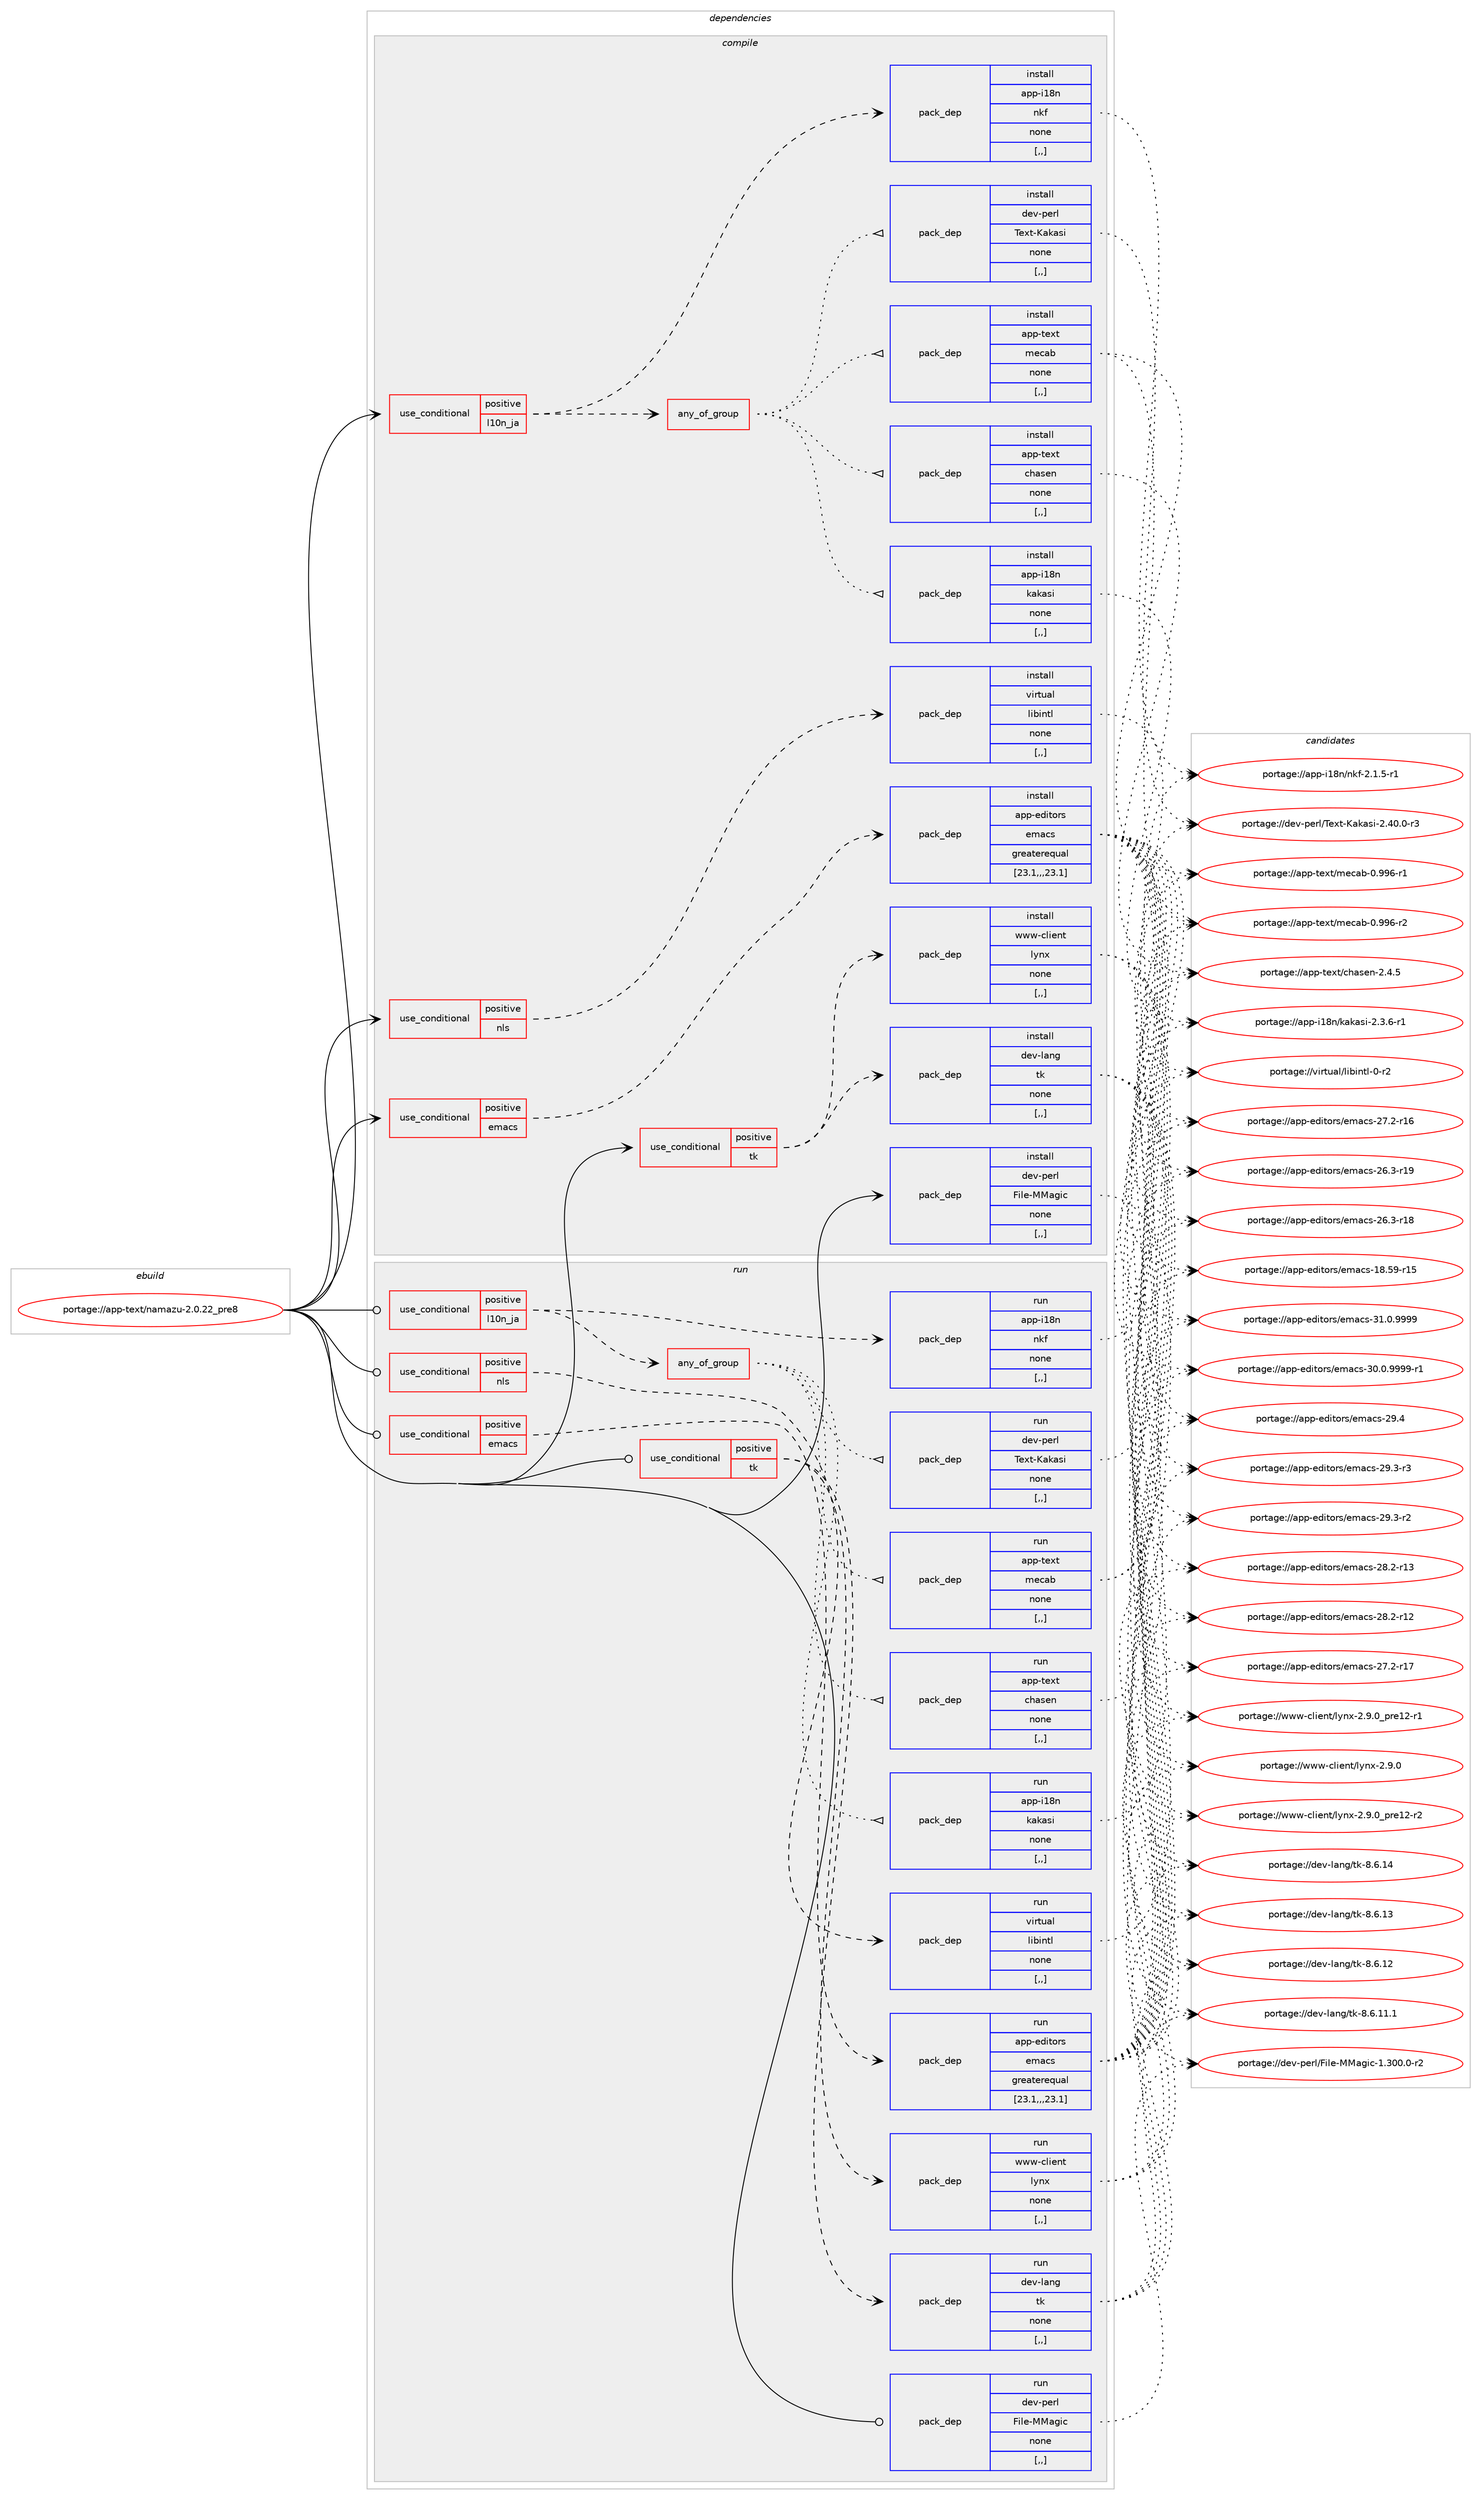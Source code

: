 digraph prolog {

# *************
# Graph options
# *************

newrank=true;
concentrate=true;
compound=true;
graph [rankdir=LR,fontname=Helvetica,fontsize=10,ranksep=1.5];#, ranksep=2.5, nodesep=0.2];
edge  [arrowhead=vee];
node  [fontname=Helvetica,fontsize=10];

# **********
# The ebuild
# **********

subgraph cluster_leftcol {
color=gray;
label=<<i>ebuild</i>>;
id [label="portage://app-text/namazu-2.0.22_pre8", color=red, width=4, href="../app-text/namazu-2.0.22_pre8.svg"];
}

# ****************
# The dependencies
# ****************

subgraph cluster_midcol {
color=gray;
label=<<i>dependencies</i>>;
subgraph cluster_compile {
fillcolor="#eeeeee";
style=filled;
label=<<i>compile</i>>;
subgraph cond15474 {
dependency57587 [label=<<TABLE BORDER="0" CELLBORDER="1" CELLSPACING="0" CELLPADDING="4"><TR><TD ROWSPAN="3" CELLPADDING="10">use_conditional</TD></TR><TR><TD>positive</TD></TR><TR><TD>emacs</TD></TR></TABLE>>, shape=none, color=red];
subgraph pack41606 {
dependency57588 [label=<<TABLE BORDER="0" CELLBORDER="1" CELLSPACING="0" CELLPADDING="4" WIDTH="220"><TR><TD ROWSPAN="6" CELLPADDING="30">pack_dep</TD></TR><TR><TD WIDTH="110">install</TD></TR><TR><TD>app-editors</TD></TR><TR><TD>emacs</TD></TR><TR><TD>greaterequal</TD></TR><TR><TD>[23.1,,,23.1]</TD></TR></TABLE>>, shape=none, color=blue];
}
dependency57587:e -> dependency57588:w [weight=20,style="dashed",arrowhead="vee"];
}
id:e -> dependency57587:w [weight=20,style="solid",arrowhead="vee"];
subgraph cond15475 {
dependency57589 [label=<<TABLE BORDER="0" CELLBORDER="1" CELLSPACING="0" CELLPADDING="4"><TR><TD ROWSPAN="3" CELLPADDING="10">use_conditional</TD></TR><TR><TD>positive</TD></TR><TR><TD>l10n_ja</TD></TR></TABLE>>, shape=none, color=red];
subgraph pack41607 {
dependency57590 [label=<<TABLE BORDER="0" CELLBORDER="1" CELLSPACING="0" CELLPADDING="4" WIDTH="220"><TR><TD ROWSPAN="6" CELLPADDING="30">pack_dep</TD></TR><TR><TD WIDTH="110">install</TD></TR><TR><TD>app-i18n</TD></TR><TR><TD>nkf</TD></TR><TR><TD>none</TD></TR><TR><TD>[,,]</TD></TR></TABLE>>, shape=none, color=blue];
}
dependency57589:e -> dependency57590:w [weight=20,style="dashed",arrowhead="vee"];
subgraph any446 {
dependency57591 [label=<<TABLE BORDER="0" CELLBORDER="1" CELLSPACING="0" CELLPADDING="4"><TR><TD CELLPADDING="10">any_of_group</TD></TR></TABLE>>, shape=none, color=red];subgraph pack41608 {
dependency57592 [label=<<TABLE BORDER="0" CELLBORDER="1" CELLSPACING="0" CELLPADDING="4" WIDTH="220"><TR><TD ROWSPAN="6" CELLPADDING="30">pack_dep</TD></TR><TR><TD WIDTH="110">install</TD></TR><TR><TD>dev-perl</TD></TR><TR><TD>Text-Kakasi</TD></TR><TR><TD>none</TD></TR><TR><TD>[,,]</TD></TR></TABLE>>, shape=none, color=blue];
}
dependency57591:e -> dependency57592:w [weight=20,style="dotted",arrowhead="oinv"];
subgraph pack41609 {
dependency57593 [label=<<TABLE BORDER="0" CELLBORDER="1" CELLSPACING="0" CELLPADDING="4" WIDTH="220"><TR><TD ROWSPAN="6" CELLPADDING="30">pack_dep</TD></TR><TR><TD WIDTH="110">install</TD></TR><TR><TD>app-i18n</TD></TR><TR><TD>kakasi</TD></TR><TR><TD>none</TD></TR><TR><TD>[,,]</TD></TR></TABLE>>, shape=none, color=blue];
}
dependency57591:e -> dependency57593:w [weight=20,style="dotted",arrowhead="oinv"];
subgraph pack41610 {
dependency57594 [label=<<TABLE BORDER="0" CELLBORDER="1" CELLSPACING="0" CELLPADDING="4" WIDTH="220"><TR><TD ROWSPAN="6" CELLPADDING="30">pack_dep</TD></TR><TR><TD WIDTH="110">install</TD></TR><TR><TD>app-text</TD></TR><TR><TD>chasen</TD></TR><TR><TD>none</TD></TR><TR><TD>[,,]</TD></TR></TABLE>>, shape=none, color=blue];
}
dependency57591:e -> dependency57594:w [weight=20,style="dotted",arrowhead="oinv"];
subgraph pack41611 {
dependency57595 [label=<<TABLE BORDER="0" CELLBORDER="1" CELLSPACING="0" CELLPADDING="4" WIDTH="220"><TR><TD ROWSPAN="6" CELLPADDING="30">pack_dep</TD></TR><TR><TD WIDTH="110">install</TD></TR><TR><TD>app-text</TD></TR><TR><TD>mecab</TD></TR><TR><TD>none</TD></TR><TR><TD>[,,]</TD></TR></TABLE>>, shape=none, color=blue];
}
dependency57591:e -> dependency57595:w [weight=20,style="dotted",arrowhead="oinv"];
}
dependency57589:e -> dependency57591:w [weight=20,style="dashed",arrowhead="vee"];
}
id:e -> dependency57589:w [weight=20,style="solid",arrowhead="vee"];
subgraph cond15476 {
dependency57596 [label=<<TABLE BORDER="0" CELLBORDER="1" CELLSPACING="0" CELLPADDING="4"><TR><TD ROWSPAN="3" CELLPADDING="10">use_conditional</TD></TR><TR><TD>positive</TD></TR><TR><TD>nls</TD></TR></TABLE>>, shape=none, color=red];
subgraph pack41612 {
dependency57597 [label=<<TABLE BORDER="0" CELLBORDER="1" CELLSPACING="0" CELLPADDING="4" WIDTH="220"><TR><TD ROWSPAN="6" CELLPADDING="30">pack_dep</TD></TR><TR><TD WIDTH="110">install</TD></TR><TR><TD>virtual</TD></TR><TR><TD>libintl</TD></TR><TR><TD>none</TD></TR><TR><TD>[,,]</TD></TR></TABLE>>, shape=none, color=blue];
}
dependency57596:e -> dependency57597:w [weight=20,style="dashed",arrowhead="vee"];
}
id:e -> dependency57596:w [weight=20,style="solid",arrowhead="vee"];
subgraph cond15477 {
dependency57598 [label=<<TABLE BORDER="0" CELLBORDER="1" CELLSPACING="0" CELLPADDING="4"><TR><TD ROWSPAN="3" CELLPADDING="10">use_conditional</TD></TR><TR><TD>positive</TD></TR><TR><TD>tk</TD></TR></TABLE>>, shape=none, color=red];
subgraph pack41613 {
dependency57599 [label=<<TABLE BORDER="0" CELLBORDER="1" CELLSPACING="0" CELLPADDING="4" WIDTH="220"><TR><TD ROWSPAN="6" CELLPADDING="30">pack_dep</TD></TR><TR><TD WIDTH="110">install</TD></TR><TR><TD>dev-lang</TD></TR><TR><TD>tk</TD></TR><TR><TD>none</TD></TR><TR><TD>[,,]</TD></TR></TABLE>>, shape=none, color=blue];
}
dependency57598:e -> dependency57599:w [weight=20,style="dashed",arrowhead="vee"];
subgraph pack41614 {
dependency57600 [label=<<TABLE BORDER="0" CELLBORDER="1" CELLSPACING="0" CELLPADDING="4" WIDTH="220"><TR><TD ROWSPAN="6" CELLPADDING="30">pack_dep</TD></TR><TR><TD WIDTH="110">install</TD></TR><TR><TD>www-client</TD></TR><TR><TD>lynx</TD></TR><TR><TD>none</TD></TR><TR><TD>[,,]</TD></TR></TABLE>>, shape=none, color=blue];
}
dependency57598:e -> dependency57600:w [weight=20,style="dashed",arrowhead="vee"];
}
id:e -> dependency57598:w [weight=20,style="solid",arrowhead="vee"];
subgraph pack41615 {
dependency57601 [label=<<TABLE BORDER="0" CELLBORDER="1" CELLSPACING="0" CELLPADDING="4" WIDTH="220"><TR><TD ROWSPAN="6" CELLPADDING="30">pack_dep</TD></TR><TR><TD WIDTH="110">install</TD></TR><TR><TD>dev-perl</TD></TR><TR><TD>File-MMagic</TD></TR><TR><TD>none</TD></TR><TR><TD>[,,]</TD></TR></TABLE>>, shape=none, color=blue];
}
id:e -> dependency57601:w [weight=20,style="solid",arrowhead="vee"];
}
subgraph cluster_compileandrun {
fillcolor="#eeeeee";
style=filled;
label=<<i>compile and run</i>>;
}
subgraph cluster_run {
fillcolor="#eeeeee";
style=filled;
label=<<i>run</i>>;
subgraph cond15478 {
dependency57602 [label=<<TABLE BORDER="0" CELLBORDER="1" CELLSPACING="0" CELLPADDING="4"><TR><TD ROWSPAN="3" CELLPADDING="10">use_conditional</TD></TR><TR><TD>positive</TD></TR><TR><TD>emacs</TD></TR></TABLE>>, shape=none, color=red];
subgraph pack41616 {
dependency57603 [label=<<TABLE BORDER="0" CELLBORDER="1" CELLSPACING="0" CELLPADDING="4" WIDTH="220"><TR><TD ROWSPAN="6" CELLPADDING="30">pack_dep</TD></TR><TR><TD WIDTH="110">run</TD></TR><TR><TD>app-editors</TD></TR><TR><TD>emacs</TD></TR><TR><TD>greaterequal</TD></TR><TR><TD>[23.1,,,23.1]</TD></TR></TABLE>>, shape=none, color=blue];
}
dependency57602:e -> dependency57603:w [weight=20,style="dashed",arrowhead="vee"];
}
id:e -> dependency57602:w [weight=20,style="solid",arrowhead="odot"];
subgraph cond15479 {
dependency57604 [label=<<TABLE BORDER="0" CELLBORDER="1" CELLSPACING="0" CELLPADDING="4"><TR><TD ROWSPAN="3" CELLPADDING="10">use_conditional</TD></TR><TR><TD>positive</TD></TR><TR><TD>l10n_ja</TD></TR></TABLE>>, shape=none, color=red];
subgraph pack41617 {
dependency57605 [label=<<TABLE BORDER="0" CELLBORDER="1" CELLSPACING="0" CELLPADDING="4" WIDTH="220"><TR><TD ROWSPAN="6" CELLPADDING="30">pack_dep</TD></TR><TR><TD WIDTH="110">run</TD></TR><TR><TD>app-i18n</TD></TR><TR><TD>nkf</TD></TR><TR><TD>none</TD></TR><TR><TD>[,,]</TD></TR></TABLE>>, shape=none, color=blue];
}
dependency57604:e -> dependency57605:w [weight=20,style="dashed",arrowhead="vee"];
subgraph any447 {
dependency57606 [label=<<TABLE BORDER="0" CELLBORDER="1" CELLSPACING="0" CELLPADDING="4"><TR><TD CELLPADDING="10">any_of_group</TD></TR></TABLE>>, shape=none, color=red];subgraph pack41618 {
dependency57607 [label=<<TABLE BORDER="0" CELLBORDER="1" CELLSPACING="0" CELLPADDING="4" WIDTH="220"><TR><TD ROWSPAN="6" CELLPADDING="30">pack_dep</TD></TR><TR><TD WIDTH="110">run</TD></TR><TR><TD>dev-perl</TD></TR><TR><TD>Text-Kakasi</TD></TR><TR><TD>none</TD></TR><TR><TD>[,,]</TD></TR></TABLE>>, shape=none, color=blue];
}
dependency57606:e -> dependency57607:w [weight=20,style="dotted",arrowhead="oinv"];
subgraph pack41619 {
dependency57608 [label=<<TABLE BORDER="0" CELLBORDER="1" CELLSPACING="0" CELLPADDING="4" WIDTH="220"><TR><TD ROWSPAN="6" CELLPADDING="30">pack_dep</TD></TR><TR><TD WIDTH="110">run</TD></TR><TR><TD>app-i18n</TD></TR><TR><TD>kakasi</TD></TR><TR><TD>none</TD></TR><TR><TD>[,,]</TD></TR></TABLE>>, shape=none, color=blue];
}
dependency57606:e -> dependency57608:w [weight=20,style="dotted",arrowhead="oinv"];
subgraph pack41620 {
dependency57609 [label=<<TABLE BORDER="0" CELLBORDER="1" CELLSPACING="0" CELLPADDING="4" WIDTH="220"><TR><TD ROWSPAN="6" CELLPADDING="30">pack_dep</TD></TR><TR><TD WIDTH="110">run</TD></TR><TR><TD>app-text</TD></TR><TR><TD>chasen</TD></TR><TR><TD>none</TD></TR><TR><TD>[,,]</TD></TR></TABLE>>, shape=none, color=blue];
}
dependency57606:e -> dependency57609:w [weight=20,style="dotted",arrowhead="oinv"];
subgraph pack41621 {
dependency57610 [label=<<TABLE BORDER="0" CELLBORDER="1" CELLSPACING="0" CELLPADDING="4" WIDTH="220"><TR><TD ROWSPAN="6" CELLPADDING="30">pack_dep</TD></TR><TR><TD WIDTH="110">run</TD></TR><TR><TD>app-text</TD></TR><TR><TD>mecab</TD></TR><TR><TD>none</TD></TR><TR><TD>[,,]</TD></TR></TABLE>>, shape=none, color=blue];
}
dependency57606:e -> dependency57610:w [weight=20,style="dotted",arrowhead="oinv"];
}
dependency57604:e -> dependency57606:w [weight=20,style="dashed",arrowhead="vee"];
}
id:e -> dependency57604:w [weight=20,style="solid",arrowhead="odot"];
subgraph cond15480 {
dependency57611 [label=<<TABLE BORDER="0" CELLBORDER="1" CELLSPACING="0" CELLPADDING="4"><TR><TD ROWSPAN="3" CELLPADDING="10">use_conditional</TD></TR><TR><TD>positive</TD></TR><TR><TD>nls</TD></TR></TABLE>>, shape=none, color=red];
subgraph pack41622 {
dependency57612 [label=<<TABLE BORDER="0" CELLBORDER="1" CELLSPACING="0" CELLPADDING="4" WIDTH="220"><TR><TD ROWSPAN="6" CELLPADDING="30">pack_dep</TD></TR><TR><TD WIDTH="110">run</TD></TR><TR><TD>virtual</TD></TR><TR><TD>libintl</TD></TR><TR><TD>none</TD></TR><TR><TD>[,,]</TD></TR></TABLE>>, shape=none, color=blue];
}
dependency57611:e -> dependency57612:w [weight=20,style="dashed",arrowhead="vee"];
}
id:e -> dependency57611:w [weight=20,style="solid",arrowhead="odot"];
subgraph cond15481 {
dependency57613 [label=<<TABLE BORDER="0" CELLBORDER="1" CELLSPACING="0" CELLPADDING="4"><TR><TD ROWSPAN="3" CELLPADDING="10">use_conditional</TD></TR><TR><TD>positive</TD></TR><TR><TD>tk</TD></TR></TABLE>>, shape=none, color=red];
subgraph pack41623 {
dependency57614 [label=<<TABLE BORDER="0" CELLBORDER="1" CELLSPACING="0" CELLPADDING="4" WIDTH="220"><TR><TD ROWSPAN="6" CELLPADDING="30">pack_dep</TD></TR><TR><TD WIDTH="110">run</TD></TR><TR><TD>dev-lang</TD></TR><TR><TD>tk</TD></TR><TR><TD>none</TD></TR><TR><TD>[,,]</TD></TR></TABLE>>, shape=none, color=blue];
}
dependency57613:e -> dependency57614:w [weight=20,style="dashed",arrowhead="vee"];
subgraph pack41624 {
dependency57615 [label=<<TABLE BORDER="0" CELLBORDER="1" CELLSPACING="0" CELLPADDING="4" WIDTH="220"><TR><TD ROWSPAN="6" CELLPADDING="30">pack_dep</TD></TR><TR><TD WIDTH="110">run</TD></TR><TR><TD>www-client</TD></TR><TR><TD>lynx</TD></TR><TR><TD>none</TD></TR><TR><TD>[,,]</TD></TR></TABLE>>, shape=none, color=blue];
}
dependency57613:e -> dependency57615:w [weight=20,style="dashed",arrowhead="vee"];
}
id:e -> dependency57613:w [weight=20,style="solid",arrowhead="odot"];
subgraph pack41625 {
dependency57616 [label=<<TABLE BORDER="0" CELLBORDER="1" CELLSPACING="0" CELLPADDING="4" WIDTH="220"><TR><TD ROWSPAN="6" CELLPADDING="30">pack_dep</TD></TR><TR><TD WIDTH="110">run</TD></TR><TR><TD>dev-perl</TD></TR><TR><TD>File-MMagic</TD></TR><TR><TD>none</TD></TR><TR><TD>[,,]</TD></TR></TABLE>>, shape=none, color=blue];
}
id:e -> dependency57616:w [weight=20,style="solid",arrowhead="odot"];
}
}

# **************
# The candidates
# **************

subgraph cluster_choices {
rank=same;
color=gray;
label=<<i>candidates</i>>;

subgraph choice41606 {
color=black;
nodesep=1;
choice971121124510110010511611111411547101109979911545514946484657575757 [label="portage://app-editors/emacs-31.0.9999", color=red, width=4,href="../app-editors/emacs-31.0.9999.svg"];
choice9711211245101100105116111114115471011099799115455148464846575757574511449 [label="portage://app-editors/emacs-30.0.9999-r1", color=red, width=4,href="../app-editors/emacs-30.0.9999-r1.svg"];
choice97112112451011001051161111141154710110997991154550574652 [label="portage://app-editors/emacs-29.4", color=red, width=4,href="../app-editors/emacs-29.4.svg"];
choice971121124510110010511611111411547101109979911545505746514511451 [label="portage://app-editors/emacs-29.3-r3", color=red, width=4,href="../app-editors/emacs-29.3-r3.svg"];
choice971121124510110010511611111411547101109979911545505746514511450 [label="portage://app-editors/emacs-29.3-r2", color=red, width=4,href="../app-editors/emacs-29.3-r2.svg"];
choice97112112451011001051161111141154710110997991154550564650451144951 [label="portage://app-editors/emacs-28.2-r13", color=red, width=4,href="../app-editors/emacs-28.2-r13.svg"];
choice97112112451011001051161111141154710110997991154550564650451144950 [label="portage://app-editors/emacs-28.2-r12", color=red, width=4,href="../app-editors/emacs-28.2-r12.svg"];
choice97112112451011001051161111141154710110997991154550554650451144955 [label="portage://app-editors/emacs-27.2-r17", color=red, width=4,href="../app-editors/emacs-27.2-r17.svg"];
choice97112112451011001051161111141154710110997991154550554650451144954 [label="portage://app-editors/emacs-27.2-r16", color=red, width=4,href="../app-editors/emacs-27.2-r16.svg"];
choice97112112451011001051161111141154710110997991154550544651451144957 [label="portage://app-editors/emacs-26.3-r19", color=red, width=4,href="../app-editors/emacs-26.3-r19.svg"];
choice97112112451011001051161111141154710110997991154550544651451144956 [label="portage://app-editors/emacs-26.3-r18", color=red, width=4,href="../app-editors/emacs-26.3-r18.svg"];
choice9711211245101100105116111114115471011099799115454956465357451144953 [label="portage://app-editors/emacs-18.59-r15", color=red, width=4,href="../app-editors/emacs-18.59-r15.svg"];
dependency57588:e -> choice971121124510110010511611111411547101109979911545514946484657575757:w [style=dotted,weight="100"];
dependency57588:e -> choice9711211245101100105116111114115471011099799115455148464846575757574511449:w [style=dotted,weight="100"];
dependency57588:e -> choice97112112451011001051161111141154710110997991154550574652:w [style=dotted,weight="100"];
dependency57588:e -> choice971121124510110010511611111411547101109979911545505746514511451:w [style=dotted,weight="100"];
dependency57588:e -> choice971121124510110010511611111411547101109979911545505746514511450:w [style=dotted,weight="100"];
dependency57588:e -> choice97112112451011001051161111141154710110997991154550564650451144951:w [style=dotted,weight="100"];
dependency57588:e -> choice97112112451011001051161111141154710110997991154550564650451144950:w [style=dotted,weight="100"];
dependency57588:e -> choice97112112451011001051161111141154710110997991154550554650451144955:w [style=dotted,weight="100"];
dependency57588:e -> choice97112112451011001051161111141154710110997991154550554650451144954:w [style=dotted,weight="100"];
dependency57588:e -> choice97112112451011001051161111141154710110997991154550544651451144957:w [style=dotted,weight="100"];
dependency57588:e -> choice97112112451011001051161111141154710110997991154550544651451144956:w [style=dotted,weight="100"];
dependency57588:e -> choice9711211245101100105116111114115471011099799115454956465357451144953:w [style=dotted,weight="100"];
}
subgraph choice41607 {
color=black;
nodesep=1;
choice97112112451054956110471101071024550464946534511449 [label="portage://app-i18n/nkf-2.1.5-r1", color=red, width=4,href="../app-i18n/nkf-2.1.5-r1.svg"];
dependency57590:e -> choice97112112451054956110471101071024550464946534511449:w [style=dotted,weight="100"];
}
subgraph choice41608 {
color=black;
nodesep=1;
choice10010111845112101114108478410112011645759710797115105455046524846484511451 [label="portage://dev-perl/Text-Kakasi-2.40.0-r3", color=red, width=4,href="../dev-perl/Text-Kakasi-2.40.0-r3.svg"];
dependency57592:e -> choice10010111845112101114108478410112011645759710797115105455046524846484511451:w [style=dotted,weight="100"];
}
subgraph choice41609 {
color=black;
nodesep=1;
choice971121124510549561104710797107971151054550465146544511449 [label="portage://app-i18n/kakasi-2.3.6-r1", color=red, width=4,href="../app-i18n/kakasi-2.3.6-r1.svg"];
dependency57593:e -> choice971121124510549561104710797107971151054550465146544511449:w [style=dotted,weight="100"];
}
subgraph choice41610 {
color=black;
nodesep=1;
choice9711211245116101120116479910497115101110455046524653 [label="portage://app-text/chasen-2.4.5", color=red, width=4,href="../app-text/chasen-2.4.5.svg"];
dependency57594:e -> choice9711211245116101120116479910497115101110455046524653:w [style=dotted,weight="100"];
}
subgraph choice41611 {
color=black;
nodesep=1;
choice9711211245116101120116471091019997984548465757544511450 [label="portage://app-text/mecab-0.996-r2", color=red, width=4,href="../app-text/mecab-0.996-r2.svg"];
choice9711211245116101120116471091019997984548465757544511449 [label="portage://app-text/mecab-0.996-r1", color=red, width=4,href="../app-text/mecab-0.996-r1.svg"];
dependency57595:e -> choice9711211245116101120116471091019997984548465757544511450:w [style=dotted,weight="100"];
dependency57595:e -> choice9711211245116101120116471091019997984548465757544511449:w [style=dotted,weight="100"];
}
subgraph choice41612 {
color=black;
nodesep=1;
choice11810511411611797108471081059810511011610845484511450 [label="portage://virtual/libintl-0-r2", color=red, width=4,href="../virtual/libintl-0-r2.svg"];
dependency57597:e -> choice11810511411611797108471081059810511011610845484511450:w [style=dotted,weight="100"];
}
subgraph choice41613 {
color=black;
nodesep=1;
choice10010111845108971101034711610745564654464952 [label="portage://dev-lang/tk-8.6.14", color=red, width=4,href="../dev-lang/tk-8.6.14.svg"];
choice10010111845108971101034711610745564654464951 [label="portage://dev-lang/tk-8.6.13", color=red, width=4,href="../dev-lang/tk-8.6.13.svg"];
choice10010111845108971101034711610745564654464950 [label="portage://dev-lang/tk-8.6.12", color=red, width=4,href="../dev-lang/tk-8.6.12.svg"];
choice100101118451089711010347116107455646544649494649 [label="portage://dev-lang/tk-8.6.11.1", color=red, width=4,href="../dev-lang/tk-8.6.11.1.svg"];
dependency57599:e -> choice10010111845108971101034711610745564654464952:w [style=dotted,weight="100"];
dependency57599:e -> choice10010111845108971101034711610745564654464951:w [style=dotted,weight="100"];
dependency57599:e -> choice10010111845108971101034711610745564654464950:w [style=dotted,weight="100"];
dependency57599:e -> choice100101118451089711010347116107455646544649494649:w [style=dotted,weight="100"];
}
subgraph choice41614 {
color=black;
nodesep=1;
choice1191191194599108105101110116471081211101204550465746489511211410149504511450 [label="portage://www-client/lynx-2.9.0_pre12-r2", color=red, width=4,href="../www-client/lynx-2.9.0_pre12-r2.svg"];
choice1191191194599108105101110116471081211101204550465746489511211410149504511449 [label="portage://www-client/lynx-2.9.0_pre12-r1", color=red, width=4,href="../www-client/lynx-2.9.0_pre12-r1.svg"];
choice119119119459910810510111011647108121110120455046574648 [label="portage://www-client/lynx-2.9.0", color=red, width=4,href="../www-client/lynx-2.9.0.svg"];
dependency57600:e -> choice1191191194599108105101110116471081211101204550465746489511211410149504511450:w [style=dotted,weight="100"];
dependency57600:e -> choice1191191194599108105101110116471081211101204550465746489511211410149504511449:w [style=dotted,weight="100"];
dependency57600:e -> choice119119119459910810510111011647108121110120455046574648:w [style=dotted,weight="100"];
}
subgraph choice41615 {
color=black;
nodesep=1;
choice100101118451121011141084770105108101457777971031059945494651484846484511450 [label="portage://dev-perl/File-MMagic-1.300.0-r2", color=red, width=4,href="../dev-perl/File-MMagic-1.300.0-r2.svg"];
dependency57601:e -> choice100101118451121011141084770105108101457777971031059945494651484846484511450:w [style=dotted,weight="100"];
}
subgraph choice41616 {
color=black;
nodesep=1;
choice971121124510110010511611111411547101109979911545514946484657575757 [label="portage://app-editors/emacs-31.0.9999", color=red, width=4,href="../app-editors/emacs-31.0.9999.svg"];
choice9711211245101100105116111114115471011099799115455148464846575757574511449 [label="portage://app-editors/emacs-30.0.9999-r1", color=red, width=4,href="../app-editors/emacs-30.0.9999-r1.svg"];
choice97112112451011001051161111141154710110997991154550574652 [label="portage://app-editors/emacs-29.4", color=red, width=4,href="../app-editors/emacs-29.4.svg"];
choice971121124510110010511611111411547101109979911545505746514511451 [label="portage://app-editors/emacs-29.3-r3", color=red, width=4,href="../app-editors/emacs-29.3-r3.svg"];
choice971121124510110010511611111411547101109979911545505746514511450 [label="portage://app-editors/emacs-29.3-r2", color=red, width=4,href="../app-editors/emacs-29.3-r2.svg"];
choice97112112451011001051161111141154710110997991154550564650451144951 [label="portage://app-editors/emacs-28.2-r13", color=red, width=4,href="../app-editors/emacs-28.2-r13.svg"];
choice97112112451011001051161111141154710110997991154550564650451144950 [label="portage://app-editors/emacs-28.2-r12", color=red, width=4,href="../app-editors/emacs-28.2-r12.svg"];
choice97112112451011001051161111141154710110997991154550554650451144955 [label="portage://app-editors/emacs-27.2-r17", color=red, width=4,href="../app-editors/emacs-27.2-r17.svg"];
choice97112112451011001051161111141154710110997991154550554650451144954 [label="portage://app-editors/emacs-27.2-r16", color=red, width=4,href="../app-editors/emacs-27.2-r16.svg"];
choice97112112451011001051161111141154710110997991154550544651451144957 [label="portage://app-editors/emacs-26.3-r19", color=red, width=4,href="../app-editors/emacs-26.3-r19.svg"];
choice97112112451011001051161111141154710110997991154550544651451144956 [label="portage://app-editors/emacs-26.3-r18", color=red, width=4,href="../app-editors/emacs-26.3-r18.svg"];
choice9711211245101100105116111114115471011099799115454956465357451144953 [label="portage://app-editors/emacs-18.59-r15", color=red, width=4,href="../app-editors/emacs-18.59-r15.svg"];
dependency57603:e -> choice971121124510110010511611111411547101109979911545514946484657575757:w [style=dotted,weight="100"];
dependency57603:e -> choice9711211245101100105116111114115471011099799115455148464846575757574511449:w [style=dotted,weight="100"];
dependency57603:e -> choice97112112451011001051161111141154710110997991154550574652:w [style=dotted,weight="100"];
dependency57603:e -> choice971121124510110010511611111411547101109979911545505746514511451:w [style=dotted,weight="100"];
dependency57603:e -> choice971121124510110010511611111411547101109979911545505746514511450:w [style=dotted,weight="100"];
dependency57603:e -> choice97112112451011001051161111141154710110997991154550564650451144951:w [style=dotted,weight="100"];
dependency57603:e -> choice97112112451011001051161111141154710110997991154550564650451144950:w [style=dotted,weight="100"];
dependency57603:e -> choice97112112451011001051161111141154710110997991154550554650451144955:w [style=dotted,weight="100"];
dependency57603:e -> choice97112112451011001051161111141154710110997991154550554650451144954:w [style=dotted,weight="100"];
dependency57603:e -> choice97112112451011001051161111141154710110997991154550544651451144957:w [style=dotted,weight="100"];
dependency57603:e -> choice97112112451011001051161111141154710110997991154550544651451144956:w [style=dotted,weight="100"];
dependency57603:e -> choice9711211245101100105116111114115471011099799115454956465357451144953:w [style=dotted,weight="100"];
}
subgraph choice41617 {
color=black;
nodesep=1;
choice97112112451054956110471101071024550464946534511449 [label="portage://app-i18n/nkf-2.1.5-r1", color=red, width=4,href="../app-i18n/nkf-2.1.5-r1.svg"];
dependency57605:e -> choice97112112451054956110471101071024550464946534511449:w [style=dotted,weight="100"];
}
subgraph choice41618 {
color=black;
nodesep=1;
choice10010111845112101114108478410112011645759710797115105455046524846484511451 [label="portage://dev-perl/Text-Kakasi-2.40.0-r3", color=red, width=4,href="../dev-perl/Text-Kakasi-2.40.0-r3.svg"];
dependency57607:e -> choice10010111845112101114108478410112011645759710797115105455046524846484511451:w [style=dotted,weight="100"];
}
subgraph choice41619 {
color=black;
nodesep=1;
choice971121124510549561104710797107971151054550465146544511449 [label="portage://app-i18n/kakasi-2.3.6-r1", color=red, width=4,href="../app-i18n/kakasi-2.3.6-r1.svg"];
dependency57608:e -> choice971121124510549561104710797107971151054550465146544511449:w [style=dotted,weight="100"];
}
subgraph choice41620 {
color=black;
nodesep=1;
choice9711211245116101120116479910497115101110455046524653 [label="portage://app-text/chasen-2.4.5", color=red, width=4,href="../app-text/chasen-2.4.5.svg"];
dependency57609:e -> choice9711211245116101120116479910497115101110455046524653:w [style=dotted,weight="100"];
}
subgraph choice41621 {
color=black;
nodesep=1;
choice9711211245116101120116471091019997984548465757544511450 [label="portage://app-text/mecab-0.996-r2", color=red, width=4,href="../app-text/mecab-0.996-r2.svg"];
choice9711211245116101120116471091019997984548465757544511449 [label="portage://app-text/mecab-0.996-r1", color=red, width=4,href="../app-text/mecab-0.996-r1.svg"];
dependency57610:e -> choice9711211245116101120116471091019997984548465757544511450:w [style=dotted,weight="100"];
dependency57610:e -> choice9711211245116101120116471091019997984548465757544511449:w [style=dotted,weight="100"];
}
subgraph choice41622 {
color=black;
nodesep=1;
choice11810511411611797108471081059810511011610845484511450 [label="portage://virtual/libintl-0-r2", color=red, width=4,href="../virtual/libintl-0-r2.svg"];
dependency57612:e -> choice11810511411611797108471081059810511011610845484511450:w [style=dotted,weight="100"];
}
subgraph choice41623 {
color=black;
nodesep=1;
choice10010111845108971101034711610745564654464952 [label="portage://dev-lang/tk-8.6.14", color=red, width=4,href="../dev-lang/tk-8.6.14.svg"];
choice10010111845108971101034711610745564654464951 [label="portage://dev-lang/tk-8.6.13", color=red, width=4,href="../dev-lang/tk-8.6.13.svg"];
choice10010111845108971101034711610745564654464950 [label="portage://dev-lang/tk-8.6.12", color=red, width=4,href="../dev-lang/tk-8.6.12.svg"];
choice100101118451089711010347116107455646544649494649 [label="portage://dev-lang/tk-8.6.11.1", color=red, width=4,href="../dev-lang/tk-8.6.11.1.svg"];
dependency57614:e -> choice10010111845108971101034711610745564654464952:w [style=dotted,weight="100"];
dependency57614:e -> choice10010111845108971101034711610745564654464951:w [style=dotted,weight="100"];
dependency57614:e -> choice10010111845108971101034711610745564654464950:w [style=dotted,weight="100"];
dependency57614:e -> choice100101118451089711010347116107455646544649494649:w [style=dotted,weight="100"];
}
subgraph choice41624 {
color=black;
nodesep=1;
choice1191191194599108105101110116471081211101204550465746489511211410149504511450 [label="portage://www-client/lynx-2.9.0_pre12-r2", color=red, width=4,href="../www-client/lynx-2.9.0_pre12-r2.svg"];
choice1191191194599108105101110116471081211101204550465746489511211410149504511449 [label="portage://www-client/lynx-2.9.0_pre12-r1", color=red, width=4,href="../www-client/lynx-2.9.0_pre12-r1.svg"];
choice119119119459910810510111011647108121110120455046574648 [label="portage://www-client/lynx-2.9.0", color=red, width=4,href="../www-client/lynx-2.9.0.svg"];
dependency57615:e -> choice1191191194599108105101110116471081211101204550465746489511211410149504511450:w [style=dotted,weight="100"];
dependency57615:e -> choice1191191194599108105101110116471081211101204550465746489511211410149504511449:w [style=dotted,weight="100"];
dependency57615:e -> choice119119119459910810510111011647108121110120455046574648:w [style=dotted,weight="100"];
}
subgraph choice41625 {
color=black;
nodesep=1;
choice100101118451121011141084770105108101457777971031059945494651484846484511450 [label="portage://dev-perl/File-MMagic-1.300.0-r2", color=red, width=4,href="../dev-perl/File-MMagic-1.300.0-r2.svg"];
dependency57616:e -> choice100101118451121011141084770105108101457777971031059945494651484846484511450:w [style=dotted,weight="100"];
}
}

}
